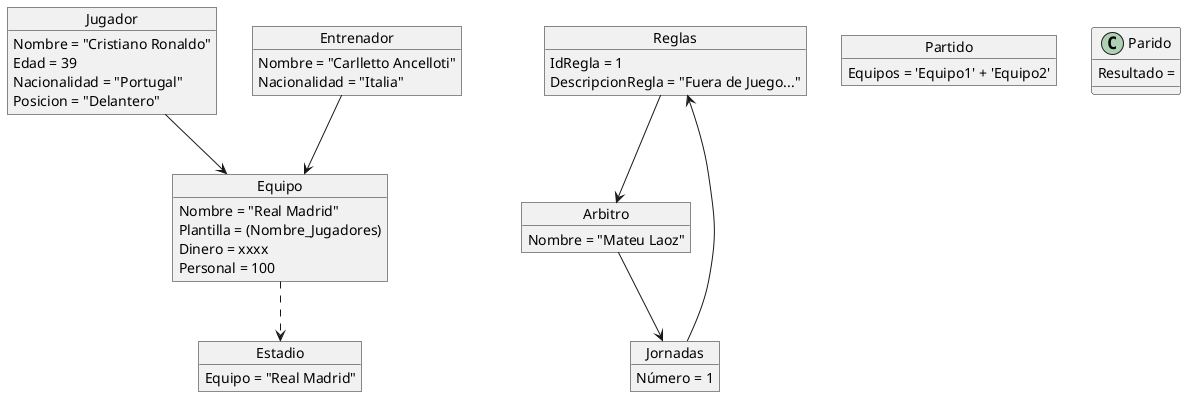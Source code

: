 @startuml
object Jugador
Jugador : Nombre = "Cristiano Ronaldo"
Jugador : Edad = 39
Jugador : Nacionalidad = "Portugal"
Jugador : Posicion = "Delantero"

object Entrenador
Entrenador : Nombre = "Carlletto Ancelloti"
Entrenador : Nacionalidad = "Italia"

object Equipo
Equipo : Nombre = "Real Madrid"
Equipo : Plantilla = (Nombre_Jugadores)
Equipo : Dinero = xxxx
Equipo : Personal = 100

object Estadio
Estadio : Equipo = "Real Madrid"

object Reglas
Reglas : IdRegla = 1
Reglas : DescripcionRegla = "Fuera de Juego..."

object Arbitro
Arbitro : Nombre = "Mateu Laoz"

object Jornadas
Jornadas : Número = 1

object Partido
Partido : Equipos = 'Equipo1' + 'Equipo2'
Parido : Resultado = 

Jugador -->Equipo
Entrenador -->Equipo
Equipo ..>Estadio

Reglas --> Arbitro
Arbitro --> Jornadas
Jornadas --> Reglas

@enduml
